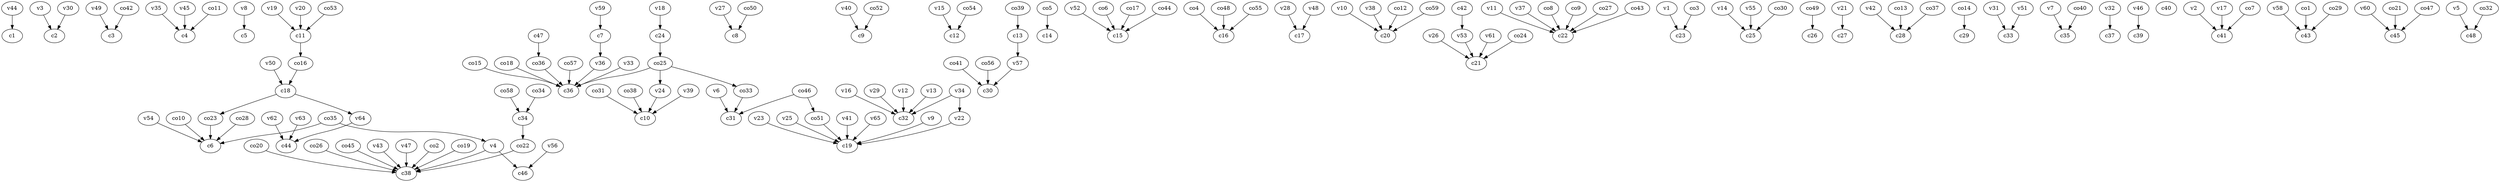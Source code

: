 strict digraph  {
c1;
c2;
c3;
c4;
c5;
c6;
c7;
c8;
c9;
c10;
c11;
c12;
c13;
c14;
c15;
c16;
c17;
c18;
c19;
c20;
c21;
c22;
c23;
c24;
c25;
c26;
c27;
c28;
c29;
c30;
c31;
c32;
c33;
c34;
c35;
c36;
c37;
c38;
c39;
c40;
c41;
c42;
c43;
c44;
c45;
c46;
c47;
c48;
v1;
v2;
v3;
v4;
v5;
v6;
v7;
v8;
v9;
v10;
v11;
v12;
v13;
v14;
v15;
v16;
v17;
v18;
v19;
v20;
v21;
v22;
v23;
v24;
v25;
v26;
v27;
v28;
v29;
v30;
v31;
v32;
v33;
v34;
v35;
v36;
v37;
v38;
v39;
v40;
v41;
v42;
v43;
v44;
v45;
v46;
v47;
v48;
v49;
v50;
v51;
v52;
v53;
v54;
v55;
v56;
v57;
v58;
v59;
v60;
v61;
v62;
v63;
v64;
v65;
co1;
co2;
co3;
co4;
co5;
co6;
co7;
co8;
co9;
co10;
co11;
co12;
co13;
co14;
co15;
co16;
co17;
co18;
co19;
co20;
co21;
co22;
co23;
co24;
co25;
co26;
co27;
co28;
co29;
co30;
co31;
co32;
co33;
co34;
co35;
co36;
co37;
co38;
co39;
co40;
co41;
co42;
co43;
co44;
co45;
co46;
co47;
co48;
co49;
co50;
co51;
co52;
co53;
co54;
co55;
co56;
co57;
co58;
co59;
c7 -> v36  [weight=1];
c11 -> co16  [weight=1];
c13 -> v57  [weight=1];
c18 -> co23  [weight=1];
c18 -> v64  [weight=1];
c24 -> co25  [weight=1];
c34 -> co22  [weight=1];
c42 -> v53  [weight=1];
c47 -> co36  [weight=1];
v1 -> c23  [weight=1];
v2 -> c41  [weight=1];
v3 -> c2  [weight=1];
v4 -> c38  [weight=1];
v4 -> c46  [weight=1];
v5 -> c48  [weight=1];
v6 -> c31  [weight=1];
v7 -> c35  [weight=1];
v8 -> c5  [weight=1];
v9 -> c19  [weight=1];
v10 -> c20  [weight=1];
v11 -> c22  [weight=1];
v12 -> c32  [weight=1];
v13 -> c32  [weight=1];
v14 -> c25  [weight=1];
v15 -> c12  [weight=1];
v16 -> c32  [weight=1];
v17 -> c41  [weight=1];
v18 -> c24  [weight=1];
v19 -> c11  [weight=1];
v20 -> c11  [weight=1];
v21 -> c27  [weight=1];
v22 -> c19  [weight=1];
v23 -> c19  [weight=1];
v24 -> c10  [weight=1];
v25 -> c19  [weight=1];
v26 -> c21  [weight=1];
v27 -> c8  [weight=1];
v28 -> c17  [weight=1];
v29 -> c32  [weight=1];
v30 -> c2  [weight=1];
v31 -> c33  [weight=1];
v32 -> c37  [weight=1];
v33 -> c36  [weight=1];
v34 -> c32  [weight=1];
v34 -> v22  [weight=1];
v35 -> c4  [weight=1];
v36 -> c36  [weight=1];
v37 -> c22  [weight=1];
v38 -> c20  [weight=1];
v39 -> c10  [weight=1];
v40 -> c9  [weight=1];
v41 -> c19  [weight=1];
v42 -> c28  [weight=1];
v43 -> c38  [weight=1];
v44 -> c1  [weight=1];
v45 -> c4  [weight=1];
v46 -> c39  [weight=1];
v47 -> c38  [weight=1];
v48 -> c17  [weight=1];
v49 -> c3  [weight=1];
v50 -> c18  [weight=1];
v51 -> c33  [weight=1];
v52 -> c15  [weight=1];
v53 -> c21  [weight=1];
v54 -> c6  [weight=1];
v55 -> c25  [weight=1];
v56 -> c46  [weight=1];
v57 -> c30  [weight=1];
v58 -> c43  [weight=1];
v59 -> c7  [weight=1];
v60 -> c45  [weight=1];
v61 -> c21  [weight=1];
v62 -> c44  [weight=1];
v63 -> c44  [weight=1];
v64 -> c44  [weight=1];
v65 -> c19  [weight=1];
co1 -> c43  [weight=1];
co2 -> c38  [weight=1];
co3 -> c23  [weight=1];
co4 -> c16  [weight=1];
co5 -> c14  [weight=1];
co6 -> c15  [weight=1];
co7 -> c41  [weight=1];
co8 -> c22  [weight=1];
co9 -> c22  [weight=1];
co10 -> c6  [weight=1];
co11 -> c4  [weight=1];
co12 -> c20  [weight=1];
co13 -> c28  [weight=1];
co14 -> c29  [weight=1];
co15 -> c36  [weight=1];
co16 -> c18  [weight=1];
co17 -> c15  [weight=1];
co18 -> c36  [weight=1];
co19 -> c38  [weight=1];
co20 -> c38  [weight=1];
co21 -> c45  [weight=1];
co22 -> c38  [weight=1];
co23 -> c6  [weight=1];
co24 -> c21  [weight=1];
co25 -> c36  [weight=1];
co25 -> v24  [weight=1];
co25 -> co33  [weight=1];
co26 -> c38  [weight=1];
co27 -> c22  [weight=1];
co28 -> c6  [weight=1];
co29 -> c43  [weight=1];
co30 -> c25  [weight=1];
co31 -> c10  [weight=1];
co32 -> c48  [weight=1];
co33 -> c31  [weight=1];
co34 -> c34  [weight=1];
co35 -> c6  [weight=1];
co35 -> v4  [weight=1];
co36 -> c36  [weight=1];
co37 -> c28  [weight=1];
co38 -> c10  [weight=1];
co39 -> c13  [weight=1];
co40 -> c35  [weight=1];
co41 -> c30  [weight=1];
co42 -> c3  [weight=1];
co43 -> c22  [weight=1];
co44 -> c15  [weight=1];
co45 -> c38  [weight=1];
co46 -> c31  [weight=1];
co46 -> co51  [weight=1];
co47 -> c45  [weight=1];
co48 -> c16  [weight=1];
co49 -> c26  [weight=1];
co50 -> c8  [weight=1];
co51 -> c19  [weight=1];
co52 -> c9  [weight=1];
co53 -> c11  [weight=1];
co54 -> c12  [weight=1];
co55 -> c16  [weight=1];
co56 -> c30  [weight=1];
co57 -> c36  [weight=1];
co58 -> c34  [weight=1];
co59 -> c20  [weight=1];
}
